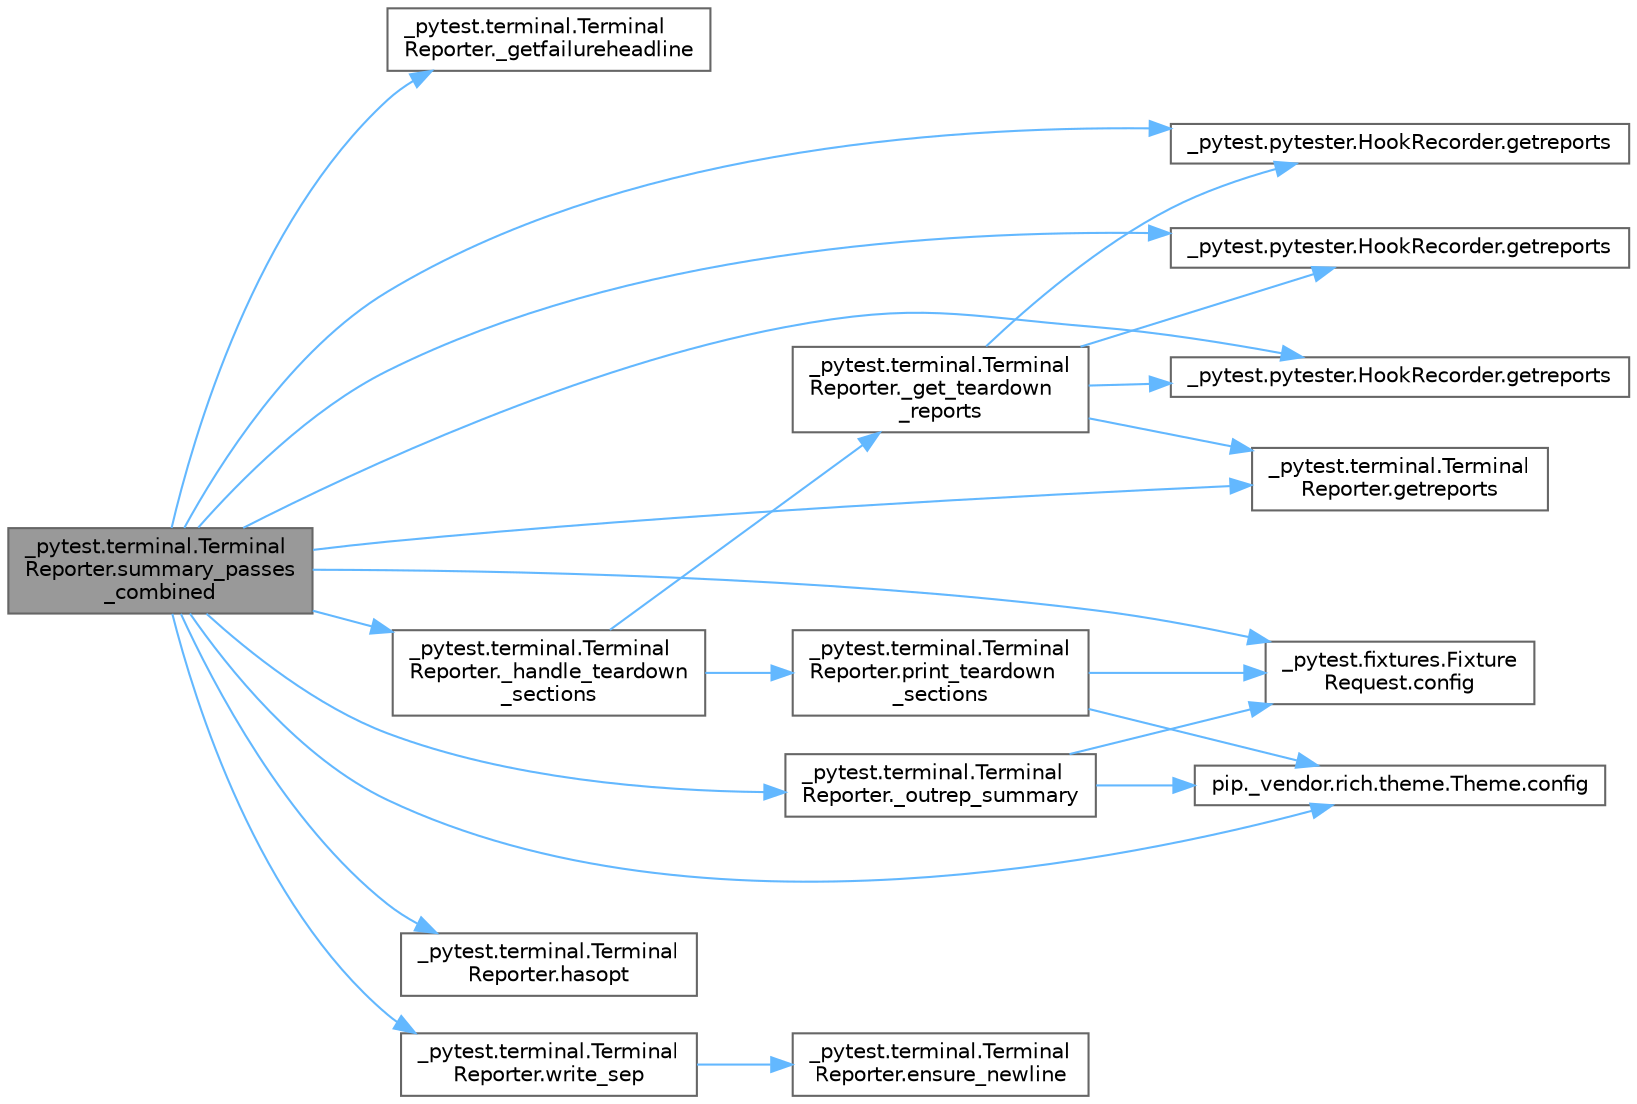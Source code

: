 digraph "_pytest.terminal.TerminalReporter.summary_passes_combined"
{
 // LATEX_PDF_SIZE
  bgcolor="transparent";
  edge [fontname=Helvetica,fontsize=10,labelfontname=Helvetica,labelfontsize=10];
  node [fontname=Helvetica,fontsize=10,shape=box,height=0.2,width=0.4];
  rankdir="LR";
  Node1 [id="Node000001",label="_pytest.terminal.Terminal\lReporter.summary_passes\l_combined",height=0.2,width=0.4,color="gray40", fillcolor="grey60", style="filled", fontcolor="black",tooltip=" "];
  Node1 -> Node2 [id="edge1_Node000001_Node000002",color="steelblue1",style="solid",tooltip=" "];
  Node2 [id="Node000002",label="_pytest.terminal.Terminal\lReporter._getfailureheadline",height=0.2,width=0.4,color="grey40", fillcolor="white", style="filled",URL="$class__pytest_1_1terminal_1_1_terminal_reporter.html#a80ad8cd36f51b29519de5757ad83eee8",tooltip=" "];
  Node1 -> Node3 [id="edge2_Node000001_Node000003",color="steelblue1",style="solid",tooltip=" "];
  Node3 [id="Node000003",label="_pytest.terminal.Terminal\lReporter._handle_teardown\l_sections",height=0.2,width=0.4,color="grey40", fillcolor="white", style="filled",URL="$class__pytest_1_1terminal_1_1_terminal_reporter.html#ac918c2936c0476007991989d06402db6",tooltip=" "];
  Node3 -> Node4 [id="edge3_Node000003_Node000004",color="steelblue1",style="solid",tooltip=" "];
  Node4 [id="Node000004",label="_pytest.terminal.Terminal\lReporter._get_teardown\l_reports",height=0.2,width=0.4,color="grey40", fillcolor="white", style="filled",URL="$class__pytest_1_1terminal_1_1_terminal_reporter.html#a380b1b2e292a468e8a06368ff820ffba",tooltip=" "];
  Node4 -> Node5 [id="edge4_Node000004_Node000005",color="steelblue1",style="solid",tooltip=" "];
  Node5 [id="Node000005",label="_pytest.pytester.HookRecorder.getreports",height=0.2,width=0.4,color="grey40", fillcolor="white", style="filled",URL="$class__pytest_1_1pytester_1_1_hook_recorder.html#a199ab40398a2aacd3d8944fa3d1218a0",tooltip=" "];
  Node4 -> Node6 [id="edge5_Node000004_Node000006",color="steelblue1",style="solid",tooltip=" "];
  Node6 [id="Node000006",label="_pytest.pytester.HookRecorder.getreports",height=0.2,width=0.4,color="grey40", fillcolor="white", style="filled",URL="$class__pytest_1_1pytester_1_1_hook_recorder.html#a0d75c78557d9ef257b85021a5fec5edf",tooltip=" "];
  Node4 -> Node7 [id="edge6_Node000004_Node000007",color="steelblue1",style="solid",tooltip=" "];
  Node7 [id="Node000007",label="_pytest.pytester.HookRecorder.getreports",height=0.2,width=0.4,color="grey40", fillcolor="white", style="filled",URL="$class__pytest_1_1pytester_1_1_hook_recorder.html#a5bfa612d18dfe54b3a34ae68e90a0205",tooltip=" "];
  Node4 -> Node8 [id="edge7_Node000004_Node000008",color="steelblue1",style="solid",tooltip=" "];
  Node8 [id="Node000008",label="_pytest.terminal.Terminal\lReporter.getreports",height=0.2,width=0.4,color="grey40", fillcolor="white", style="filled",URL="$class__pytest_1_1terminal_1_1_terminal_reporter.html#a99b50546b3b880f002702bf08c6dcb4a",tooltip=" "];
  Node3 -> Node9 [id="edge8_Node000003_Node000009",color="steelblue1",style="solid",tooltip=" "];
  Node9 [id="Node000009",label="_pytest.terminal.Terminal\lReporter.print_teardown\l_sections",height=0.2,width=0.4,color="grey40", fillcolor="white", style="filled",URL="$class__pytest_1_1terminal_1_1_terminal_reporter.html#adb076e608d74814573e2613e833522ce",tooltip=" "];
  Node9 -> Node10 [id="edge9_Node000009_Node000010",color="steelblue1",style="solid",tooltip=" "];
  Node10 [id="Node000010",label="_pytest.fixtures.Fixture\lRequest.config",height=0.2,width=0.4,color="grey40", fillcolor="white", style="filled",URL="$class__pytest_1_1fixtures_1_1_fixture_request.html#a9ed7b83923283e6cc50ae1c56f68b36d",tooltip=" "];
  Node9 -> Node11 [id="edge10_Node000009_Node000011",color="steelblue1",style="solid",tooltip=" "];
  Node11 [id="Node000011",label="pip._vendor.rich.theme.Theme.config",height=0.2,width=0.4,color="grey40", fillcolor="white", style="filled",URL="$classpip_1_1__vendor_1_1rich_1_1theme_1_1_theme.html#a66944133178df92a2cc2793b6053a2ea",tooltip=" "];
  Node1 -> Node12 [id="edge11_Node000001_Node000012",color="steelblue1",style="solid",tooltip=" "];
  Node12 [id="Node000012",label="_pytest.terminal.Terminal\lReporter._outrep_summary",height=0.2,width=0.4,color="grey40", fillcolor="white", style="filled",URL="$class__pytest_1_1terminal_1_1_terminal_reporter.html#ae02e206f90b75b18a6ba77b800118e10",tooltip=" "];
  Node12 -> Node10 [id="edge12_Node000012_Node000010",color="steelblue1",style="solid",tooltip=" "];
  Node12 -> Node11 [id="edge13_Node000012_Node000011",color="steelblue1",style="solid",tooltip=" "];
  Node1 -> Node10 [id="edge14_Node000001_Node000010",color="steelblue1",style="solid",tooltip=" "];
  Node1 -> Node11 [id="edge15_Node000001_Node000011",color="steelblue1",style="solid",tooltip=" "];
  Node1 -> Node5 [id="edge16_Node000001_Node000005",color="steelblue1",style="solid",tooltip=" "];
  Node1 -> Node6 [id="edge17_Node000001_Node000006",color="steelblue1",style="solid",tooltip=" "];
  Node1 -> Node7 [id="edge18_Node000001_Node000007",color="steelblue1",style="solid",tooltip=" "];
  Node1 -> Node8 [id="edge19_Node000001_Node000008",color="steelblue1",style="solid",tooltip=" "];
  Node1 -> Node13 [id="edge20_Node000001_Node000013",color="steelblue1",style="solid",tooltip=" "];
  Node13 [id="Node000013",label="_pytest.terminal.Terminal\lReporter.hasopt",height=0.2,width=0.4,color="grey40", fillcolor="white", style="filled",URL="$class__pytest_1_1terminal_1_1_terminal_reporter.html#a90061a8fee16c73ad1b543e51bc6d115",tooltip=" "];
  Node1 -> Node14 [id="edge21_Node000001_Node000014",color="steelblue1",style="solid",tooltip=" "];
  Node14 [id="Node000014",label="_pytest.terminal.Terminal\lReporter.write_sep",height=0.2,width=0.4,color="grey40", fillcolor="white", style="filled",URL="$class__pytest_1_1terminal_1_1_terminal_reporter.html#aab8812ee24a035bc88a00ef22634921d",tooltip=" "];
  Node14 -> Node15 [id="edge22_Node000014_Node000015",color="steelblue1",style="solid",tooltip=" "];
  Node15 [id="Node000015",label="_pytest.terminal.Terminal\lReporter.ensure_newline",height=0.2,width=0.4,color="grey40", fillcolor="white", style="filled",URL="$class__pytest_1_1terminal_1_1_terminal_reporter.html#a069d37abf7eb372c574fe56266e97e54",tooltip=" "];
}
